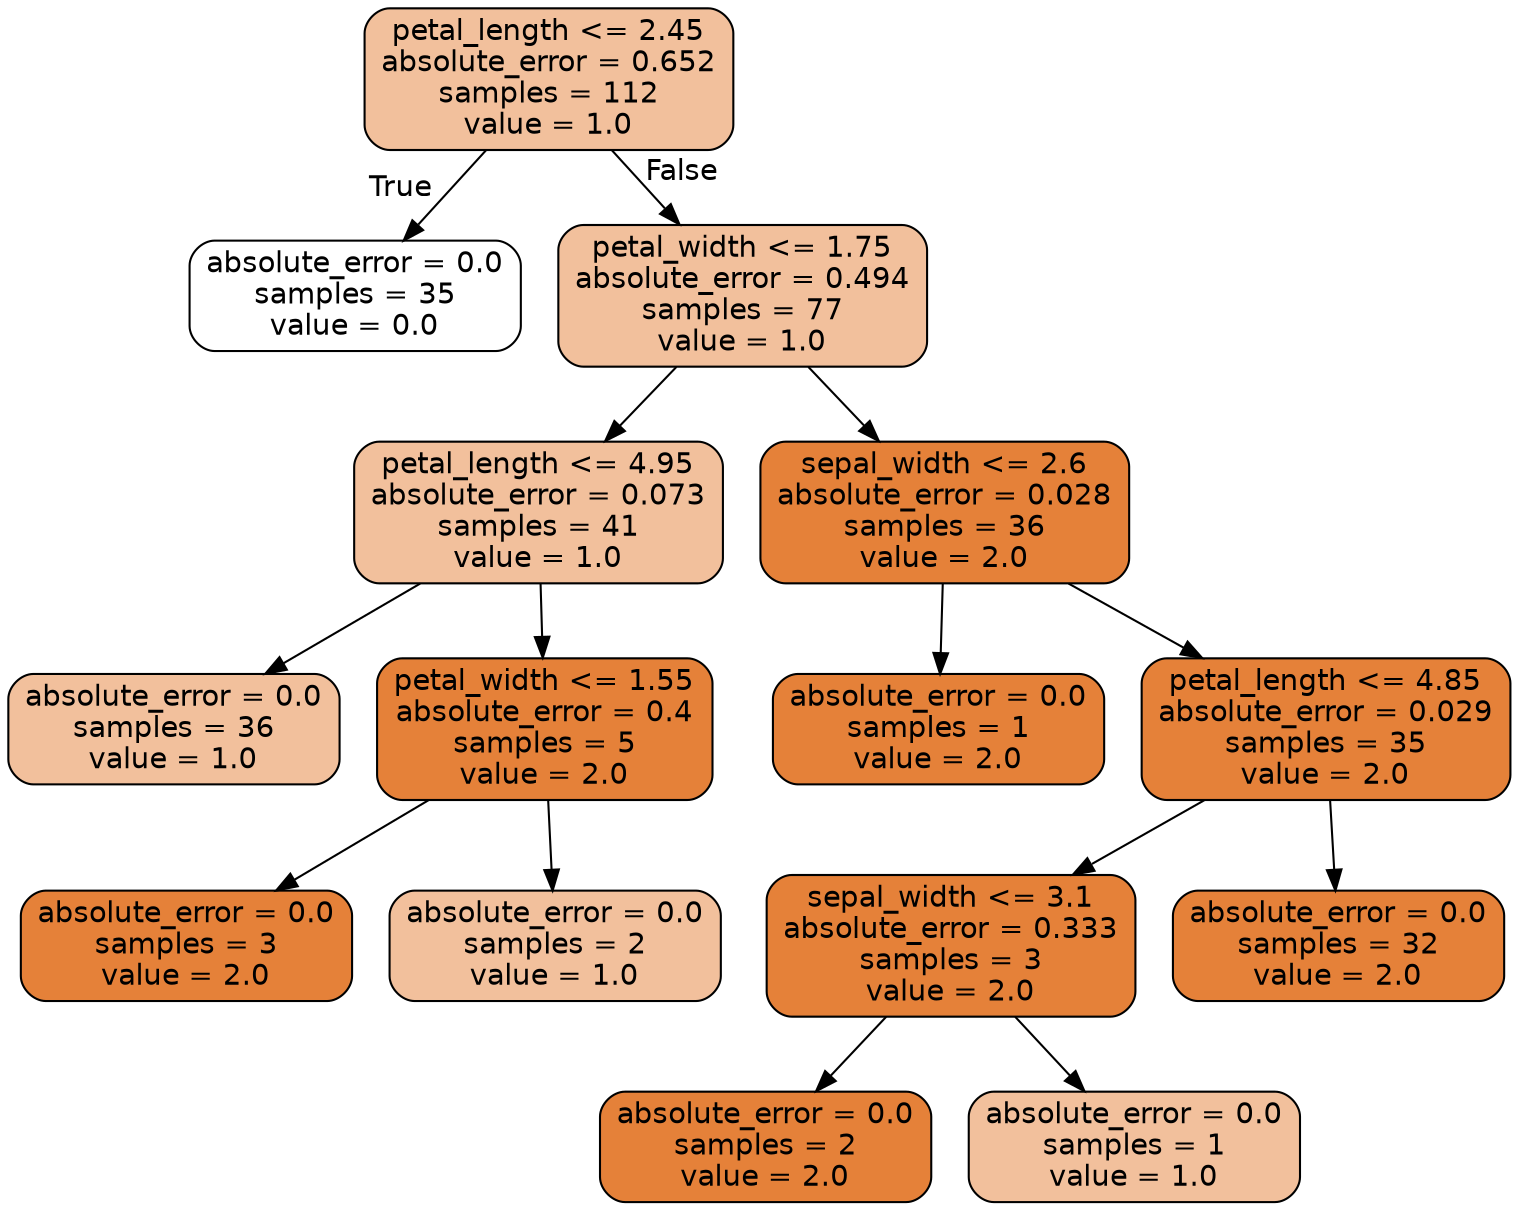 digraph Tree {
node [shape=box, style="filled, rounded", color="black", fontname="helvetica"] ;
edge [fontname="helvetica"] ;
0 [label="petal_length <= 2.45\nabsolute_error = 0.652\nsamples = 112\nvalue = 1.0", fillcolor="#f2c09c"] ;
1 [label="absolute_error = 0.0\nsamples = 35\nvalue = 0.0", fillcolor="#ffffff"] ;
0 -> 1 [labeldistance=2.5, labelangle=45, headlabel="True"] ;
2 [label="petal_width <= 1.75\nabsolute_error = 0.494\nsamples = 77\nvalue = 1.0", fillcolor="#f2c09c"] ;
0 -> 2 [labeldistance=2.5, labelangle=-45, headlabel="False"] ;
3 [label="petal_length <= 4.95\nabsolute_error = 0.073\nsamples = 41\nvalue = 1.0", fillcolor="#f2c09c"] ;
2 -> 3 ;
4 [label="absolute_error = 0.0\nsamples = 36\nvalue = 1.0", fillcolor="#f2c09c"] ;
3 -> 4 ;
5 [label="petal_width <= 1.55\nabsolute_error = 0.4\nsamples = 5\nvalue = 2.0", fillcolor="#e58139"] ;
3 -> 5 ;
6 [label="absolute_error = 0.0\nsamples = 3\nvalue = 2.0", fillcolor="#e58139"] ;
5 -> 6 ;
7 [label="absolute_error = 0.0\nsamples = 2\nvalue = 1.0", fillcolor="#f2c09c"] ;
5 -> 7 ;
8 [label="sepal_width <= 2.6\nabsolute_error = 0.028\nsamples = 36\nvalue = 2.0", fillcolor="#e58139"] ;
2 -> 8 ;
9 [label="absolute_error = 0.0\nsamples = 1\nvalue = 2.0", fillcolor="#e58139"] ;
8 -> 9 ;
10 [label="petal_length <= 4.85\nabsolute_error = 0.029\nsamples = 35\nvalue = 2.0", fillcolor="#e58139"] ;
8 -> 10 ;
11 [label="sepal_width <= 3.1\nabsolute_error = 0.333\nsamples = 3\nvalue = 2.0", fillcolor="#e58139"] ;
10 -> 11 ;
12 [label="absolute_error = 0.0\nsamples = 2\nvalue = 2.0", fillcolor="#e58139"] ;
11 -> 12 ;
13 [label="absolute_error = 0.0\nsamples = 1\nvalue = 1.0", fillcolor="#f2c09c"] ;
11 -> 13 ;
14 [label="absolute_error = 0.0\nsamples = 32\nvalue = 2.0", fillcolor="#e58139"] ;
10 -> 14 ;
}